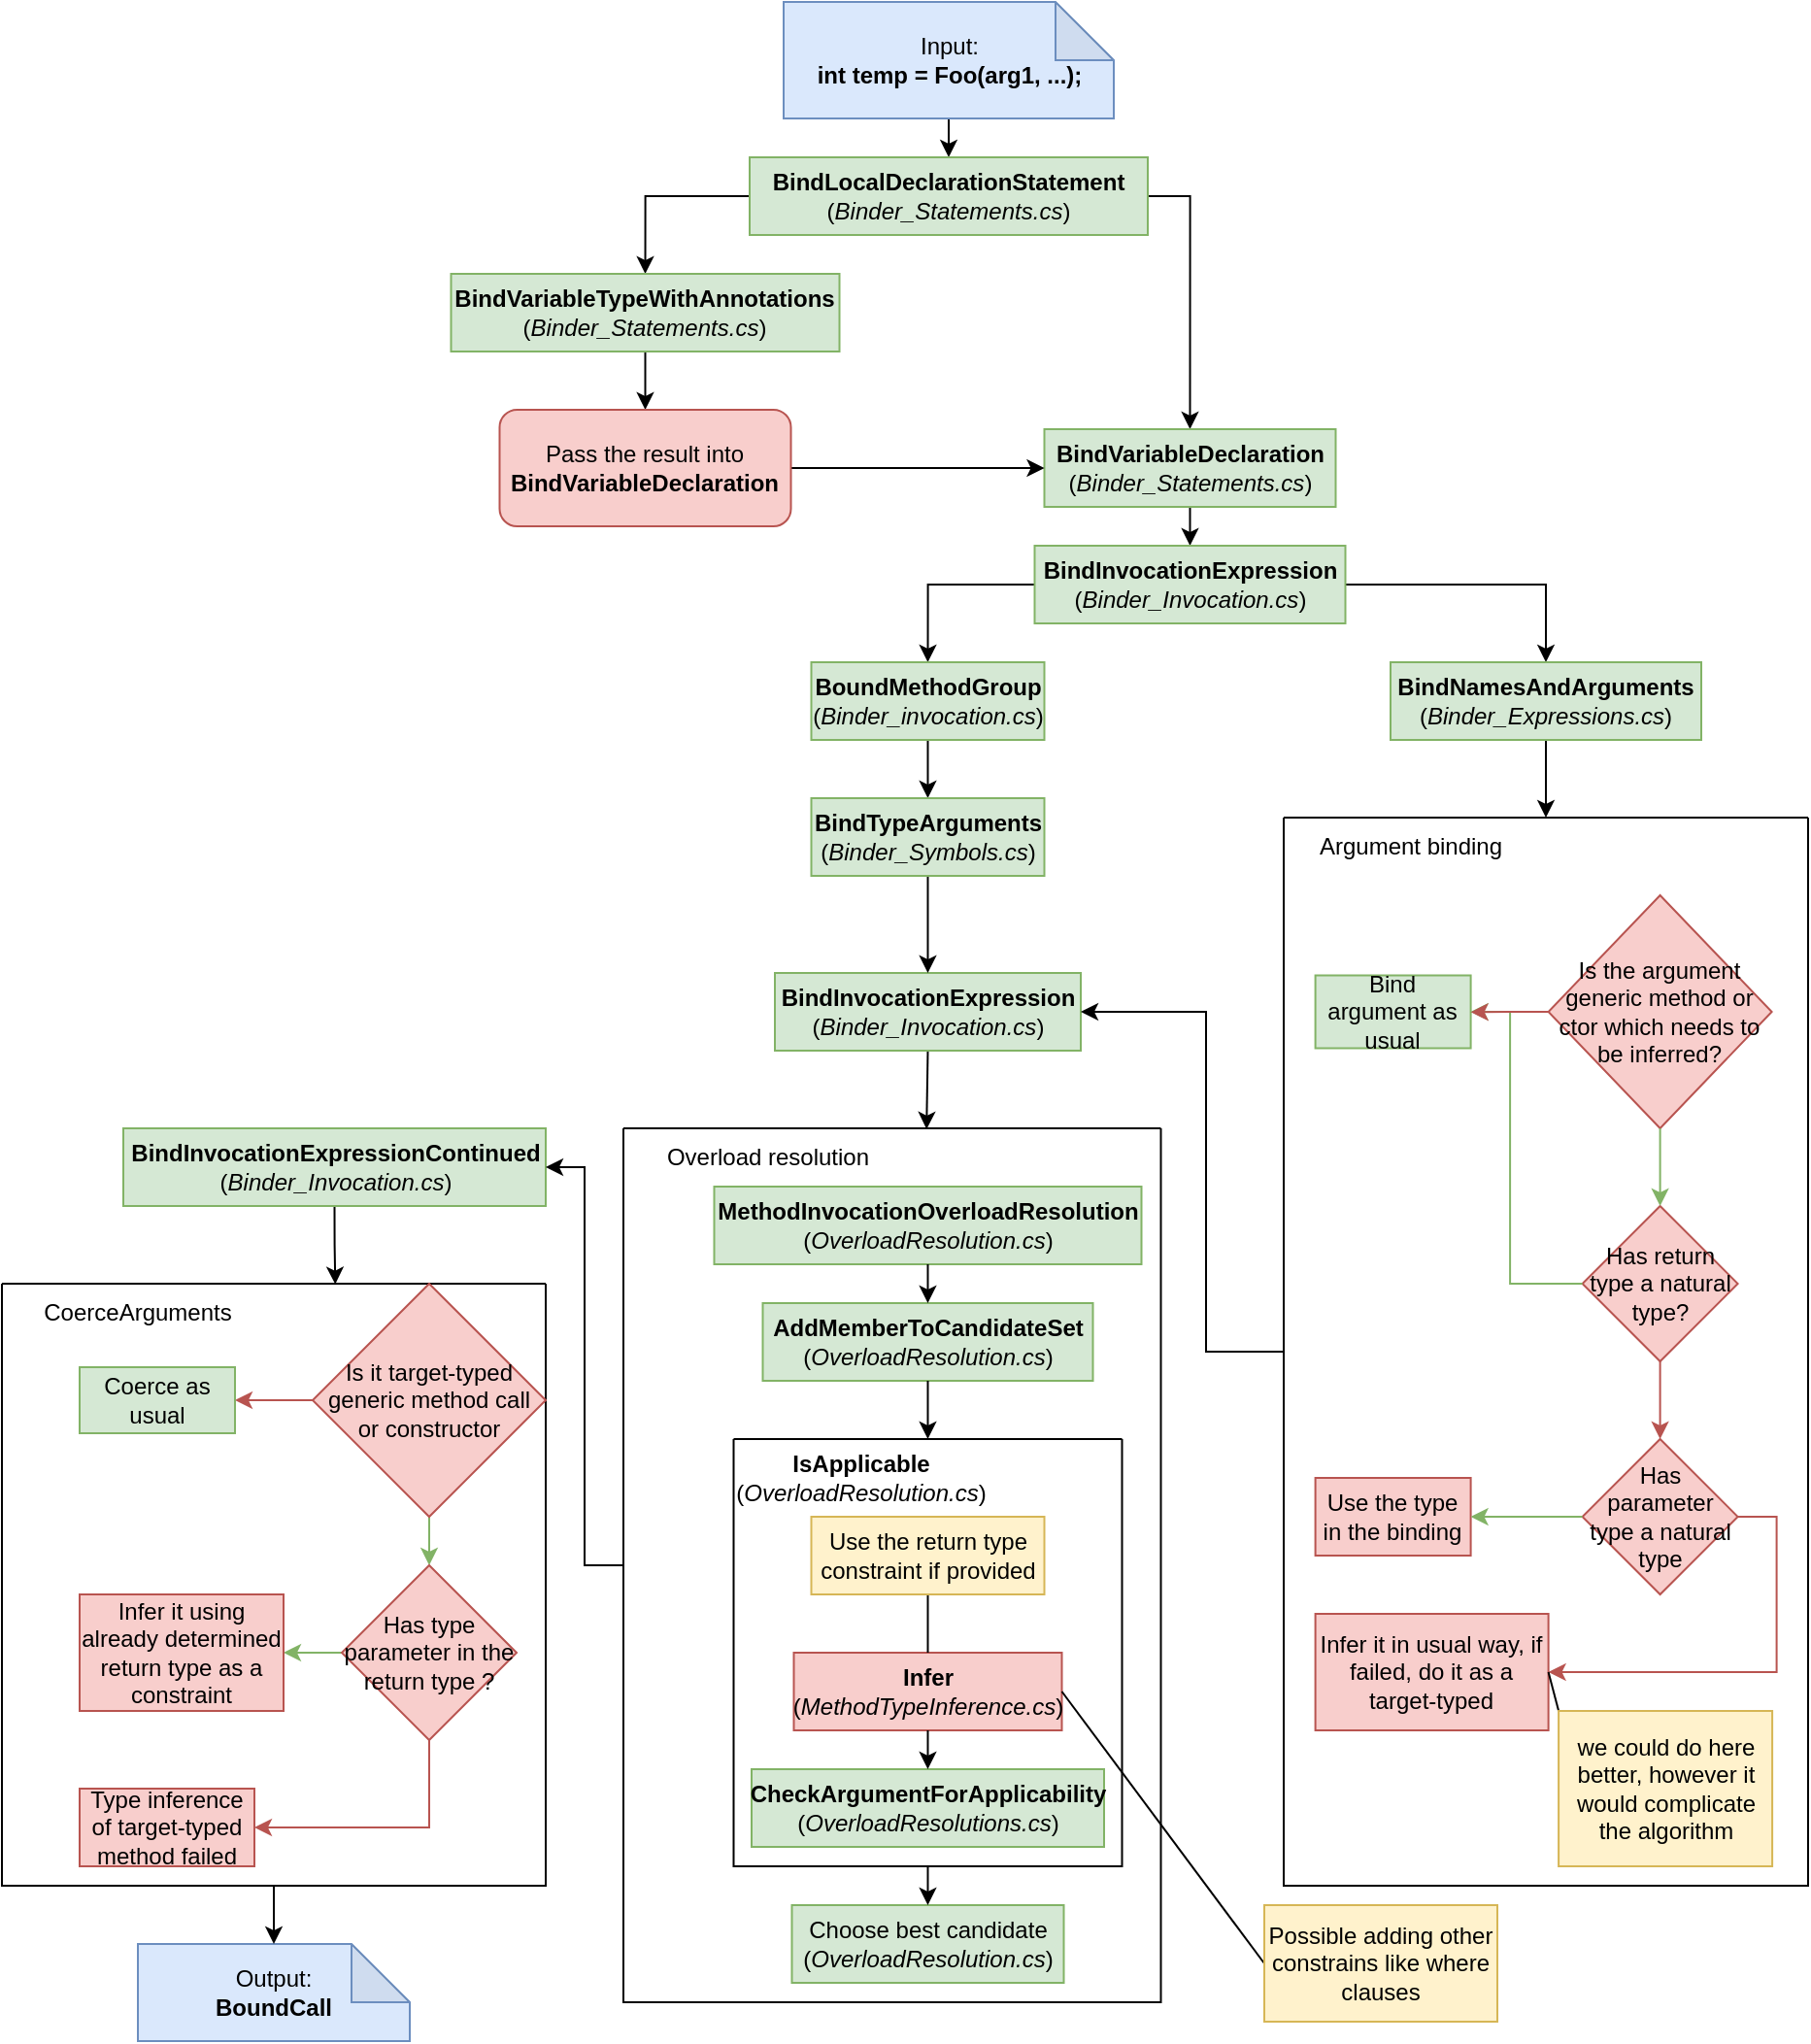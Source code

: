<mxfile version="21.3.8" type="device">
  <diagram name="Page-1" id="du5PRKcVOTlr9LgR9WWD">
    <mxGraphModel dx="2536" dy="943" grid="1" gridSize="10" guides="1" tooltips="1" connect="1" arrows="1" fold="1" page="1" pageScale="1" pageWidth="827" pageHeight="1169" math="0" shadow="0">
      <root>
        <mxCell id="0" />
        <mxCell id="1" parent="0" />
        <mxCell id="HiPX2ZG_8M-1gJtPcTxc-6" style="edgeStyle=orthogonalEdgeStyle;rounded=0;orthogonalLoop=1;jettySize=auto;html=1;exitX=0.5;exitY=1;exitDx=0;exitDy=0;exitPerimeter=0;entryX=0.5;entryY=0;entryDx=0;entryDy=0;" parent="1" source="HiPX2ZG_8M-1gJtPcTxc-1" target="HiPX2ZG_8M-1gJtPcTxc-2" edge="1">
          <mxGeometry relative="1" as="geometry" />
        </mxCell>
        <mxCell id="HiPX2ZG_8M-1gJtPcTxc-1" value="Input:&lt;br&gt;&lt;b&gt;int temp = Foo(arg1, ...);&lt;/b&gt;" style="shape=note;whiteSpace=wrap;html=1;backgroundOutline=1;darkOpacity=0.05;fillColor=#dae8fc;strokeColor=#6c8ebf;" parent="1" vertex="1">
          <mxGeometry x="322.5" y="20" width="170" height="60" as="geometry" />
        </mxCell>
        <mxCell id="HiPX2ZG_8M-1gJtPcTxc-7" style="rounded=0;orthogonalLoop=1;jettySize=auto;html=1;exitX=0;exitY=0.5;exitDx=0;exitDy=0;entryX=0.5;entryY=0;entryDx=0;entryDy=0;edgeStyle=orthogonalEdgeStyle;" parent="1" source="HiPX2ZG_8M-1gJtPcTxc-2" target="HiPX2ZG_8M-1gJtPcTxc-3" edge="1">
          <mxGeometry relative="1" as="geometry" />
        </mxCell>
        <mxCell id="HiPX2ZG_8M-1gJtPcTxc-46" style="rounded=0;orthogonalLoop=1;jettySize=auto;html=1;exitX=1;exitY=0.5;exitDx=0;exitDy=0;edgeStyle=orthogonalEdgeStyle;entryX=0.5;entryY=0;entryDx=0;entryDy=0;" parent="1" source="HiPX2ZG_8M-1gJtPcTxc-2" target="HiPX2ZG_8M-1gJtPcTxc-4" edge="1">
          <mxGeometry relative="1" as="geometry">
            <mxPoint x="540" y="180" as="targetPoint" />
          </mxGeometry>
        </mxCell>
        <mxCell id="HiPX2ZG_8M-1gJtPcTxc-2" value="&lt;b&gt;BindLocalDeclarationStatement&lt;/b&gt; (&lt;i&gt;Binder_Statements.cs&lt;/i&gt;)" style="rounded=0;whiteSpace=wrap;html=1;fillColor=#d5e8d4;strokeColor=#82b366;" parent="1" vertex="1">
          <mxGeometry x="305" y="100" width="205" height="40" as="geometry" />
        </mxCell>
        <mxCell id="HiPX2ZG_8M-1gJtPcTxc-48" style="rounded=0;orthogonalLoop=1;jettySize=auto;html=1;exitX=0.5;exitY=1;exitDx=0;exitDy=0;entryX=0.5;entryY=0;entryDx=0;entryDy=0;" parent="1" source="HiPX2ZG_8M-1gJtPcTxc-3" target="HiPX2ZG_8M-1gJtPcTxc-49" edge="1">
          <mxGeometry relative="1" as="geometry" />
        </mxCell>
        <mxCell id="HiPX2ZG_8M-1gJtPcTxc-3" value="&lt;b&gt;BindVariableTypeWithAnnotations&lt;/b&gt;&lt;br&gt;(&lt;i&gt;Binder_Statements.cs&lt;/i&gt;)" style="rounded=0;whiteSpace=wrap;html=1;fillColor=#d5e8d4;strokeColor=#82b366;" parent="1" vertex="1">
          <mxGeometry x="151.25" y="160" width="200" height="40" as="geometry" />
        </mxCell>
        <mxCell id="HiPX2ZG_8M-1gJtPcTxc-9" style="rounded=0;orthogonalLoop=1;jettySize=auto;html=1;exitX=0.5;exitY=1;exitDx=0;exitDy=0;entryX=0.5;entryY=0;entryDx=0;entryDy=0;" parent="1" source="HiPX2ZG_8M-1gJtPcTxc-4" target="HiPX2ZG_8M-1gJtPcTxc-5" edge="1">
          <mxGeometry relative="1" as="geometry" />
        </mxCell>
        <mxCell id="HiPX2ZG_8M-1gJtPcTxc-4" value="&lt;b&gt;BindVariableDeclaration&lt;/b&gt;&lt;br&gt;(&lt;i&gt;Binder_Statements.cs&lt;/i&gt;)" style="rounded=0;whiteSpace=wrap;html=1;fillColor=#d5e8d4;strokeColor=#82b366;" parent="1" vertex="1">
          <mxGeometry x="456.75" y="240" width="150" height="40" as="geometry" />
        </mxCell>
        <mxCell id="HiPX2ZG_8M-1gJtPcTxc-12" style="rounded=0;orthogonalLoop=1;jettySize=auto;html=1;exitX=0;exitY=0.5;exitDx=0;exitDy=0;entryX=0.5;entryY=0;entryDx=0;entryDy=0;edgeStyle=orthogonalEdgeStyle;" parent="1" source="HiPX2ZG_8M-1gJtPcTxc-5" target="HiPX2ZG_8M-1gJtPcTxc-10" edge="1">
          <mxGeometry relative="1" as="geometry" />
        </mxCell>
        <mxCell id="HiPX2ZG_8M-1gJtPcTxc-13" style="rounded=0;orthogonalLoop=1;jettySize=auto;html=1;exitX=1;exitY=0.5;exitDx=0;exitDy=0;entryX=0.5;entryY=0;entryDx=0;entryDy=0;edgeStyle=orthogonalEdgeStyle;" parent="1" source="HiPX2ZG_8M-1gJtPcTxc-5" target="HiPX2ZG_8M-1gJtPcTxc-11" edge="1">
          <mxGeometry relative="1" as="geometry" />
        </mxCell>
        <mxCell id="HiPX2ZG_8M-1gJtPcTxc-5" value="&lt;b&gt;BindInvocationExpression&lt;/b&gt;&lt;br&gt;(&lt;i&gt;Binder_Invocation.cs&lt;/i&gt;)" style="rounded=0;whiteSpace=wrap;html=1;fillColor=#d5e8d4;strokeColor=#82b366;" parent="1" vertex="1">
          <mxGeometry x="451.75" y="300" width="160" height="40" as="geometry" />
        </mxCell>
        <mxCell id="HiPX2ZG_8M-1gJtPcTxc-17" style="rounded=0;orthogonalLoop=1;jettySize=auto;html=1;exitX=0.5;exitY=1;exitDx=0;exitDy=0;entryX=0.5;entryY=0;entryDx=0;entryDy=0;" parent="1" source="HiPX2ZG_8M-1gJtPcTxc-10" target="HiPX2ZG_8M-1gJtPcTxc-16" edge="1">
          <mxGeometry relative="1" as="geometry" />
        </mxCell>
        <mxCell id="HiPX2ZG_8M-1gJtPcTxc-10" value="&lt;b&gt;BoundMethodGroup&lt;/b&gt;&lt;br&gt;(&lt;i&gt;Binder_invocation.cs&lt;/i&gt;)" style="rounded=0;whiteSpace=wrap;html=1;fillColor=#d5e8d4;strokeColor=#82b366;" parent="1" vertex="1">
          <mxGeometry x="336.75" y="360" width="120" height="40" as="geometry" />
        </mxCell>
        <mxCell id="nCy0h02ZTnK_7BUIQrrX-138" style="edgeStyle=orthogonalEdgeStyle;rounded=0;orthogonalLoop=1;jettySize=auto;html=1;exitX=0.5;exitY=1;exitDx=0;exitDy=0;entryX=0.5;entryY=0;entryDx=0;entryDy=0;" parent="1" source="HiPX2ZG_8M-1gJtPcTxc-11" target="nCy0h02ZTnK_7BUIQrrX-99" edge="1">
          <mxGeometry relative="1" as="geometry" />
        </mxCell>
        <mxCell id="HiPX2ZG_8M-1gJtPcTxc-11" value="&lt;b&gt;BindNamesAndArguments&lt;/b&gt;&lt;br&gt;(&lt;i&gt;Binder_Expressions.cs&lt;/i&gt;)" style="rounded=0;whiteSpace=wrap;html=1;fillColor=#d5e8d4;strokeColor=#82b366;" parent="1" vertex="1">
          <mxGeometry x="635" y="360" width="160" height="40" as="geometry" />
        </mxCell>
        <mxCell id="HiPX2ZG_8M-1gJtPcTxc-21" style="rounded=0;orthogonalLoop=1;jettySize=auto;html=1;exitX=0.5;exitY=1;exitDx=0;exitDy=0;entryX=0.564;entryY=0.001;entryDx=0;entryDy=0;entryPerimeter=0;" parent="1" source="HiPX2ZG_8M-1gJtPcTxc-14" target="HiPX2ZG_8M-1gJtPcTxc-42" edge="1">
          <mxGeometry relative="1" as="geometry" />
        </mxCell>
        <mxCell id="HiPX2ZG_8M-1gJtPcTxc-14" value="&lt;b&gt;BindInvocationExpression&lt;br&gt;&lt;/b&gt;(&lt;i&gt;Binder_Invocation.cs&lt;/i&gt;)" style="rounded=0;whiteSpace=wrap;html=1;fillColor=#d5e8d4;strokeColor=#82b366;" parent="1" vertex="1">
          <mxGeometry x="318" y="520" width="157.5" height="40" as="geometry" />
        </mxCell>
        <mxCell id="HiPX2ZG_8M-1gJtPcTxc-18" style="rounded=0;orthogonalLoop=1;jettySize=auto;html=1;exitX=0.5;exitY=1;exitDx=0;exitDy=0;entryX=0.5;entryY=0;entryDx=0;entryDy=0;" parent="1" source="HiPX2ZG_8M-1gJtPcTxc-16" target="HiPX2ZG_8M-1gJtPcTxc-14" edge="1">
          <mxGeometry relative="1" as="geometry" />
        </mxCell>
        <mxCell id="HiPX2ZG_8M-1gJtPcTxc-16" value="&lt;b&gt;BindTypeArguments&lt;/b&gt;&lt;br&gt;(&lt;i&gt;Binder_Symbols.cs&lt;/i&gt;)" style="rounded=0;whiteSpace=wrap;html=1;fillColor=#d5e8d4;strokeColor=#82b366;" parent="1" vertex="1">
          <mxGeometry x="336.75" y="430" width="120" height="40" as="geometry" />
        </mxCell>
        <mxCell id="nCy0h02ZTnK_7BUIQrrX-150" style="edgeStyle=orthogonalEdgeStyle;rounded=0;orthogonalLoop=1;jettySize=auto;html=1;exitX=0.5;exitY=1;exitDx=0;exitDy=0;entryX=0.613;entryY=0.001;entryDx=0;entryDy=0;entryPerimeter=0;" parent="1" source="HiPX2ZG_8M-1gJtPcTxc-35" target="nCy0h02ZTnK_7BUIQrrX-107" edge="1">
          <mxGeometry relative="1" as="geometry" />
        </mxCell>
        <mxCell id="HiPX2ZG_8M-1gJtPcTxc-35" value="&lt;b&gt;BindInvocationExpressionContinued&lt;br&gt;&lt;/b&gt;(&lt;i&gt;Binder_Invocation.cs&lt;/i&gt;)" style="rounded=0;whiteSpace=wrap;html=1;fillColor=#d5e8d4;strokeColor=#82b366;" parent="1" vertex="1">
          <mxGeometry x="-17.5" y="600" width="217.5" height="40" as="geometry" />
        </mxCell>
        <mxCell id="HiPX2ZG_8M-1gJtPcTxc-40" value="Output:&lt;br&gt;&lt;b&gt;BoundCall&lt;/b&gt;" style="shape=note;whiteSpace=wrap;html=1;backgroundOutline=1;darkOpacity=0.05;fillColor=#dae8fc;strokeColor=#6c8ebf;" parent="1" vertex="1">
          <mxGeometry x="-10" y="1020" width="140" height="50" as="geometry" />
        </mxCell>
        <mxCell id="HiPX2ZG_8M-1gJtPcTxc-50" style="rounded=0;orthogonalLoop=1;jettySize=auto;html=1;exitX=1;exitY=0.5;exitDx=0;exitDy=0;entryX=0;entryY=0.5;entryDx=0;entryDy=0;" parent="1" source="HiPX2ZG_8M-1gJtPcTxc-49" target="HiPX2ZG_8M-1gJtPcTxc-4" edge="1">
          <mxGeometry relative="1" as="geometry">
            <mxPoint x="365.25" y="240" as="sourcePoint" />
          </mxGeometry>
        </mxCell>
        <mxCell id="HiPX2ZG_8M-1gJtPcTxc-49" value="Pass the result into &lt;b&gt;BindVariableDeclaration&lt;/b&gt;" style="rounded=1;whiteSpace=wrap;html=1;fillColor=#f8cecc;strokeColor=#b85450;" parent="1" vertex="1">
          <mxGeometry x="176.25" y="230" width="150" height="60" as="geometry" />
        </mxCell>
        <mxCell id="jshdmk6iU9__TdH3C5um-5" style="edgeStyle=orthogonalEdgeStyle;rounded=0;orthogonalLoop=1;jettySize=auto;html=1;exitX=0;exitY=0.5;exitDx=0;exitDy=0;entryX=1;entryY=0.5;entryDx=0;entryDy=0;" parent="1" source="nCy0h02ZTnK_7BUIQrrX-99" target="HiPX2ZG_8M-1gJtPcTxc-14" edge="1">
          <mxGeometry relative="1" as="geometry">
            <Array as="points">
              <mxPoint x="540" y="715" />
              <mxPoint x="540" y="540" />
            </Array>
          </mxGeometry>
        </mxCell>
        <mxCell id="nCy0h02ZTnK_7BUIQrrX-99" value="" style="swimlane;startSize=0;" parent="1" vertex="1">
          <mxGeometry x="580" y="440" width="270" height="550" as="geometry" />
        </mxCell>
        <mxCell id="nCy0h02ZTnK_7BUIQrrX-100" value="Argument binding" style="text;html=1;align=center;verticalAlign=middle;resizable=0;points=[];autosize=1;strokeColor=none;fillColor=none;" parent="nCy0h02ZTnK_7BUIQrrX-99" vertex="1">
          <mxGeometry x="5" width="120" height="30" as="geometry" />
        </mxCell>
        <mxCell id="nCy0h02ZTnK_7BUIQrrX-6" value="Bind argument as usual" style="rounded=0;whiteSpace=wrap;html=1;fillColor=#d5e8d4;strokeColor=#82b366;" parent="nCy0h02ZTnK_7BUIQrrX-99" vertex="1">
          <mxGeometry x="16.3" y="81.25" width="80" height="37.5" as="geometry" />
        </mxCell>
        <mxCell id="nCy0h02ZTnK_7BUIQrrX-77" value="Use the type in the binding" style="rounded=0;whiteSpace=wrap;html=1;fillColor=#f8cecc;strokeColor=#b85450;" parent="nCy0h02ZTnK_7BUIQrrX-99" vertex="1">
          <mxGeometry x="16.3" y="340" width="80" height="40" as="geometry" />
        </mxCell>
        <mxCell id="nCy0h02ZTnK_7BUIQrrX-34" value="Has return type a natural type?" style="rhombus;whiteSpace=wrap;html=1;fillColor=#f8cecc;strokeColor=#b85450;" parent="nCy0h02ZTnK_7BUIQrrX-99" vertex="1">
          <mxGeometry x="153.8" y="200" width="80" height="80" as="geometry" />
        </mxCell>
        <mxCell id="nCy0h02ZTnK_7BUIQrrX-75" value="Has parameter type a natural type" style="rhombus;whiteSpace=wrap;html=1;fillColor=#f8cecc;strokeColor=#b85450;" parent="nCy0h02ZTnK_7BUIQrrX-99" vertex="1">
          <mxGeometry x="153.8" y="320" width="80" height="80" as="geometry" />
        </mxCell>
        <mxCell id="nCy0h02ZTnK_7BUIQrrX-69" style="edgeStyle=orthogonalEdgeStyle;rounded=0;orthogonalLoop=1;jettySize=auto;html=1;exitX=0;exitY=0.5;exitDx=0;exitDy=0;entryX=1;entryY=0.5;entryDx=0;entryDy=0;fillColor=#d5e8d4;strokeColor=#82b366;" parent="nCy0h02ZTnK_7BUIQrrX-99" source="nCy0h02ZTnK_7BUIQrrX-34" target="nCy0h02ZTnK_7BUIQrrX-6" edge="1">
          <mxGeometry relative="1" as="geometry">
            <mxPoint x="206.55" y="262" as="targetPoint" />
            <Array as="points">
              <mxPoint x="116.55" y="240" />
              <mxPoint x="116.55" y="100" />
            </Array>
          </mxGeometry>
        </mxCell>
        <mxCell id="nCy0h02ZTnK_7BUIQrrX-76" style="edgeStyle=orthogonalEdgeStyle;rounded=0;orthogonalLoop=1;jettySize=auto;html=1;exitX=0.5;exitY=1;exitDx=0;exitDy=0;entryX=0.5;entryY=0;entryDx=0;entryDy=0;fillColor=#f8cecc;strokeColor=#b85450;" parent="nCy0h02ZTnK_7BUIQrrX-99" source="nCy0h02ZTnK_7BUIQrrX-34" target="nCy0h02ZTnK_7BUIQrrX-75" edge="1">
          <mxGeometry relative="1" as="geometry" />
        </mxCell>
        <mxCell id="nCy0h02ZTnK_7BUIQrrX-78" style="edgeStyle=orthogonalEdgeStyle;rounded=0;orthogonalLoop=1;jettySize=auto;html=1;exitX=0;exitY=0.5;exitDx=0;exitDy=0;entryX=1;entryY=0.5;entryDx=0;entryDy=0;fillColor=#d5e8d4;strokeColor=#82b366;" parent="nCy0h02ZTnK_7BUIQrrX-99" source="nCy0h02ZTnK_7BUIQrrX-75" target="nCy0h02ZTnK_7BUIQrrX-77" edge="1">
          <mxGeometry relative="1" as="geometry" />
        </mxCell>
        <mxCell id="nCy0h02ZTnK_7BUIQrrX-80" style="edgeStyle=orthogonalEdgeStyle;rounded=0;orthogonalLoop=1;jettySize=auto;html=1;exitX=1;exitY=0.5;exitDx=0;exitDy=0;entryX=1;entryY=0.5;entryDx=0;entryDy=0;fillColor=#f8cecc;strokeColor=#b85450;" parent="nCy0h02ZTnK_7BUIQrrX-99" source="nCy0h02ZTnK_7BUIQrrX-75" target="nCy0h02ZTnK_7BUIQrrX-128" edge="1">
          <mxGeometry relative="1" as="geometry">
            <mxPoint x="296.55" y="400" as="targetPoint" />
          </mxGeometry>
        </mxCell>
        <mxCell id="nCy0h02ZTnK_7BUIQrrX-140" style="edgeStyle=orthogonalEdgeStyle;rounded=0;orthogonalLoop=1;jettySize=auto;html=1;exitX=0;exitY=0.5;exitDx=0;exitDy=0;fillColor=#f8cecc;strokeColor=#b85450;" parent="nCy0h02ZTnK_7BUIQrrX-99" source="nCy0h02ZTnK_7BUIQrrX-2" edge="1">
          <mxGeometry relative="1" as="geometry">
            <mxPoint x="96.31" y="100.153" as="targetPoint" />
          </mxGeometry>
        </mxCell>
        <mxCell id="nCy0h02ZTnK_7BUIQrrX-2" value="Is the argument generic method or ctor which needs to be inferred?" style="rhombus;whiteSpace=wrap;html=1;fillColor=#f8cecc;strokeColor=#b85450;" parent="nCy0h02ZTnK_7BUIQrrX-99" vertex="1">
          <mxGeometry x="136.3" y="40" width="115" height="120" as="geometry" />
        </mxCell>
        <mxCell id="nCy0h02ZTnK_7BUIQrrX-96" style="edgeStyle=orthogonalEdgeStyle;rounded=0;orthogonalLoop=1;jettySize=auto;html=1;exitX=0.5;exitY=1;exitDx=0;exitDy=0;entryX=0.5;entryY=0;entryDx=0;entryDy=0;fillColor=#d5e8d4;strokeColor=#82b366;" parent="nCy0h02ZTnK_7BUIQrrX-99" source="nCy0h02ZTnK_7BUIQrrX-2" target="nCy0h02ZTnK_7BUIQrrX-34" edge="1">
          <mxGeometry relative="1" as="geometry">
            <mxPoint x="237.05" y="142.5" as="sourcePoint" />
          </mxGeometry>
        </mxCell>
        <mxCell id="nCy0h02ZTnK_7BUIQrrX-128" value="Infer it in usual way, if failed, do it as a target-typed" style="rounded=0;whiteSpace=wrap;html=1;fillColor=#f8cecc;strokeColor=#b85450;" parent="nCy0h02ZTnK_7BUIQrrX-99" vertex="1">
          <mxGeometry x="16.3" y="410" width="120" height="60" as="geometry" />
        </mxCell>
        <mxCell id="nCy0h02ZTnK_7BUIQrrX-147" style="rounded=0;orthogonalLoop=1;jettySize=auto;html=1;exitX=0;exitY=0;exitDx=0;exitDy=0;entryX=1;entryY=0.5;entryDx=0;entryDy=0;endArrow=none;endFill=0;" parent="nCy0h02ZTnK_7BUIQrrX-99" source="nCy0h02ZTnK_7BUIQrrX-131" target="nCy0h02ZTnK_7BUIQrrX-128" edge="1">
          <mxGeometry relative="1" as="geometry" />
        </mxCell>
        <mxCell id="nCy0h02ZTnK_7BUIQrrX-131" value="we could do here better, however it would complicate the algorithm" style="rounded=0;whiteSpace=wrap;html=1;fillColor=#fff2cc;strokeColor=#d6b656;" parent="nCy0h02ZTnK_7BUIQrrX-99" vertex="1">
          <mxGeometry x="141.55" y="460" width="110" height="80" as="geometry" />
        </mxCell>
        <mxCell id="jshdmk6iU9__TdH3C5um-3" style="edgeStyle=orthogonalEdgeStyle;rounded=0;orthogonalLoop=1;jettySize=auto;html=1;exitX=0.5;exitY=1;exitDx=0;exitDy=0;" parent="1" source="nCy0h02ZTnK_7BUIQrrX-107" target="HiPX2ZG_8M-1gJtPcTxc-40" edge="1">
          <mxGeometry relative="1" as="geometry" />
        </mxCell>
        <mxCell id="nCy0h02ZTnK_7BUIQrrX-107" value="" style="swimlane;startSize=0;" parent="1" vertex="1">
          <mxGeometry x="-80" y="680" width="280" height="310" as="geometry" />
        </mxCell>
        <mxCell id="nCy0h02ZTnK_7BUIQrrX-108" value="CoerceArguments" style="text;html=1;strokeColor=none;fillColor=none;align=center;verticalAlign=middle;whiteSpace=wrap;rounded=0;" parent="nCy0h02ZTnK_7BUIQrrX-107" vertex="1">
          <mxGeometry x="40" width="60" height="30" as="geometry" />
        </mxCell>
        <mxCell id="nCy0h02ZTnK_7BUIQrrX-114" style="edgeStyle=orthogonalEdgeStyle;rounded=0;orthogonalLoop=1;jettySize=auto;html=1;exitX=0.5;exitY=1;exitDx=0;exitDy=0;entryX=0.5;entryY=0;entryDx=0;entryDy=0;fillColor=#d5e8d4;strokeColor=#82b366;" parent="nCy0h02ZTnK_7BUIQrrX-107" source="nCy0h02ZTnK_7BUIQrrX-109" target="nCy0h02ZTnK_7BUIQrrX-110" edge="1">
          <mxGeometry relative="1" as="geometry" />
        </mxCell>
        <mxCell id="nCy0h02ZTnK_7BUIQrrX-117" style="edgeStyle=orthogonalEdgeStyle;rounded=0;orthogonalLoop=1;jettySize=auto;html=1;exitX=0;exitY=0.5;exitDx=0;exitDy=0;entryX=1;entryY=0.5;entryDx=0;entryDy=0;fillColor=#f8cecc;strokeColor=#b85450;" parent="nCy0h02ZTnK_7BUIQrrX-107" source="nCy0h02ZTnK_7BUIQrrX-109" target="nCy0h02ZTnK_7BUIQrrX-113" edge="1">
          <mxGeometry relative="1" as="geometry" />
        </mxCell>
        <mxCell id="nCy0h02ZTnK_7BUIQrrX-109" value="Is it target-typed generic method call or constructor" style="rhombus;whiteSpace=wrap;html=1;fillColor=#f8cecc;strokeColor=#b85450;" parent="nCy0h02ZTnK_7BUIQrrX-107" vertex="1">
          <mxGeometry x="160" width="120" height="120" as="geometry" />
        </mxCell>
        <mxCell id="nCy0h02ZTnK_7BUIQrrX-115" style="edgeStyle=orthogonalEdgeStyle;rounded=0;orthogonalLoop=1;jettySize=auto;html=1;exitX=0.5;exitY=1;exitDx=0;exitDy=0;entryX=1;entryY=0.5;entryDx=0;entryDy=0;fillColor=#f8cecc;strokeColor=#b85450;" parent="nCy0h02ZTnK_7BUIQrrX-107" source="nCy0h02ZTnK_7BUIQrrX-110" target="nCy0h02ZTnK_7BUIQrrX-112" edge="1">
          <mxGeometry relative="1" as="geometry" />
        </mxCell>
        <mxCell id="nCy0h02ZTnK_7BUIQrrX-116" style="edgeStyle=orthogonalEdgeStyle;rounded=0;orthogonalLoop=1;jettySize=auto;html=1;exitX=0;exitY=0.5;exitDx=0;exitDy=0;entryX=1;entryY=0.5;entryDx=0;entryDy=0;fillColor=#d5e8d4;strokeColor=#82b366;" parent="nCy0h02ZTnK_7BUIQrrX-107" source="nCy0h02ZTnK_7BUIQrrX-110" target="nCy0h02ZTnK_7BUIQrrX-111" edge="1">
          <mxGeometry relative="1" as="geometry" />
        </mxCell>
        <mxCell id="nCy0h02ZTnK_7BUIQrrX-110" value="Has type parameter in the return type ?" style="rhombus;whiteSpace=wrap;html=1;fillColor=#f8cecc;strokeColor=#b85450;" parent="nCy0h02ZTnK_7BUIQrrX-107" vertex="1">
          <mxGeometry x="175" y="145" width="90" height="90" as="geometry" />
        </mxCell>
        <mxCell id="nCy0h02ZTnK_7BUIQrrX-113" value="Coerce as usual" style="rounded=0;whiteSpace=wrap;html=1;fillColor=#d5e8d4;strokeColor=#82b366;" parent="nCy0h02ZTnK_7BUIQrrX-107" vertex="1">
          <mxGeometry x="40" y="43" width="80" height="34" as="geometry" />
        </mxCell>
        <mxCell id="nCy0h02ZTnK_7BUIQrrX-111" value="Infer it using already determined return type as a constraint" style="rounded=0;whiteSpace=wrap;html=1;fillColor=#f8cecc;strokeColor=#b85450;" parent="nCy0h02ZTnK_7BUIQrrX-107" vertex="1">
          <mxGeometry x="40" y="160" width="105" height="60" as="geometry" />
        </mxCell>
        <mxCell id="nCy0h02ZTnK_7BUIQrrX-112" value="Type inference of target-typed method failed" style="rounded=0;whiteSpace=wrap;html=1;fillColor=#f8cecc;strokeColor=#b85450;" parent="nCy0h02ZTnK_7BUIQrrX-107" vertex="1">
          <mxGeometry x="40" y="260" width="90" height="40" as="geometry" />
        </mxCell>
        <mxCell id="jshdmk6iU9__TdH3C5um-4" style="edgeStyle=orthogonalEdgeStyle;rounded=0;orthogonalLoop=1;jettySize=auto;html=1;exitX=0;exitY=0.5;exitDx=0;exitDy=0;entryX=1;entryY=0.5;entryDx=0;entryDy=0;" parent="1" source="HiPX2ZG_8M-1gJtPcTxc-42" target="HiPX2ZG_8M-1gJtPcTxc-35" edge="1">
          <mxGeometry relative="1" as="geometry" />
        </mxCell>
        <mxCell id="HiPX2ZG_8M-1gJtPcTxc-42" value="" style="swimlane;startSize=0;" parent="1" vertex="1">
          <mxGeometry x="240" y="600" width="276.75" height="450" as="geometry" />
        </mxCell>
        <mxCell id="HiPX2ZG_8M-1gJtPcTxc-43" value="Overload resolution" style="text;html=1;align=center;verticalAlign=middle;resizable=0;points=[];autosize=1;strokeColor=none;fillColor=none;" parent="HiPX2ZG_8M-1gJtPcTxc-42" vertex="1">
          <mxGeometry x="9" width="130" height="30" as="geometry" />
        </mxCell>
        <mxCell id="HiPX2ZG_8M-1gJtPcTxc-20" value="&lt;b&gt;MethodInvocationOverloadResolution&lt;/b&gt;&lt;br&gt;(&lt;i&gt;OverloadResolution.cs&lt;/i&gt;)" style="rounded=0;whiteSpace=wrap;html=1;fillColor=#d5e8d4;strokeColor=#82b366;" parent="HiPX2ZG_8M-1gJtPcTxc-42" vertex="1">
          <mxGeometry x="46.75" y="30" width="220" height="40" as="geometry" />
        </mxCell>
        <mxCell id="HiPX2ZG_8M-1gJtPcTxc-22" value="&lt;b&gt;AddMemberToCandidateSet&lt;/b&gt;&lt;br&gt;(&lt;i&gt;OverloadResolution.cs&lt;/i&gt;)" style="rounded=0;whiteSpace=wrap;html=1;fillColor=#d5e8d4;strokeColor=#82b366;" parent="HiPX2ZG_8M-1gJtPcTxc-42" vertex="1">
          <mxGeometry x="71.75" y="90" width="170" height="40" as="geometry" />
        </mxCell>
        <mxCell id="HiPX2ZG_8M-1gJtPcTxc-24" style="rounded=0;orthogonalLoop=1;jettySize=auto;html=1;exitX=0.5;exitY=1;exitDx=0;exitDy=0;entryX=0.5;entryY=0;entryDx=0;entryDy=0;" parent="HiPX2ZG_8M-1gJtPcTxc-42" source="HiPX2ZG_8M-1gJtPcTxc-20" target="HiPX2ZG_8M-1gJtPcTxc-22" edge="1">
          <mxGeometry relative="1" as="geometry" />
        </mxCell>
        <mxCell id="HiPX2ZG_8M-1gJtPcTxc-25" style="rounded=0;orthogonalLoop=1;jettySize=auto;html=1;exitX=0.5;exitY=1;exitDx=0;exitDy=0;entryX=0.5;entryY=0;entryDx=0;entryDy=0;" parent="HiPX2ZG_8M-1gJtPcTxc-42" source="HiPX2ZG_8M-1gJtPcTxc-22" target="nCy0h02ZTnK_7BUIQrrX-135" edge="1">
          <mxGeometry relative="1" as="geometry">
            <mxPoint x="181.25" y="150.0" as="targetPoint" />
          </mxGeometry>
        </mxCell>
        <mxCell id="HiPX2ZG_8M-1gJtPcTxc-31" value="Choose best candidate&lt;br&gt;(&lt;i&gt;OverloadResolution.cs&lt;/i&gt;)" style="rounded=0;whiteSpace=wrap;html=1;fillColor=#d5e8d4;strokeColor=#82b366;" parent="HiPX2ZG_8M-1gJtPcTxc-42" vertex="1">
          <mxGeometry x="86.75" y="400" width="140" height="40" as="geometry" />
        </mxCell>
        <mxCell id="HiPX2ZG_8M-1gJtPcTxc-33" style="rounded=0;orthogonalLoop=1;jettySize=auto;html=1;exitX=0.5;exitY=1;exitDx=0;exitDy=0;entryX=0.5;entryY=0;entryDx=0;entryDy=0;" parent="HiPX2ZG_8M-1gJtPcTxc-42" source="nCy0h02ZTnK_7BUIQrrX-135" target="HiPX2ZG_8M-1gJtPcTxc-31" edge="1">
          <mxGeometry relative="1" as="geometry">
            <mxPoint x="181.25" y="430.0" as="sourcePoint" />
            <mxPoint x="156.75" y="580" as="targetPoint" />
          </mxGeometry>
        </mxCell>
        <mxCell id="nCy0h02ZTnK_7BUIQrrX-135" value="" style="swimlane;startSize=0;" parent="HiPX2ZG_8M-1gJtPcTxc-42" vertex="1">
          <mxGeometry x="56.75" y="160" width="200" height="220" as="geometry" />
        </mxCell>
        <mxCell id="nCy0h02ZTnK_7BUIQrrX-136" value="&lt;b&gt;IsApplicable&lt;/b&gt;&lt;br&gt;(&lt;i&gt;OverloadResolution.cs&lt;/i&gt;)" style="text;html=1;align=center;verticalAlign=middle;resizable=0;points=[];autosize=1;strokeColor=none;fillColor=none;" parent="nCy0h02ZTnK_7BUIQrrX-135" vertex="1">
          <mxGeometry x="-10" width="150" height="40" as="geometry" />
        </mxCell>
        <mxCell id="HiPX2ZG_8M-1gJtPcTxc-26" value="&lt;b&gt;Infer&lt;/b&gt;&lt;br&gt;(&lt;i&gt;MethodTypeInference.cs&lt;/i&gt;)" style="rounded=0;whiteSpace=wrap;html=1;fillColor=#f8cecc;strokeColor=#b85450;" parent="nCy0h02ZTnK_7BUIQrrX-135" vertex="1">
          <mxGeometry x="31" y="110" width="138" height="40" as="geometry" />
        </mxCell>
        <mxCell id="HiPX2ZG_8M-1gJtPcTxc-27" value="&lt;b&gt;CheckArgumentForApplicability&lt;/b&gt;&lt;br&gt;(&lt;i&gt;OverloadResolutions.cs&lt;/i&gt;)" style="rounded=0;whiteSpace=wrap;html=1;fillColor=#d5e8d4;strokeColor=#82b366;" parent="nCy0h02ZTnK_7BUIQrrX-135" vertex="1">
          <mxGeometry x="9.25" y="170" width="181.5" height="40" as="geometry" />
        </mxCell>
        <mxCell id="HiPX2ZG_8M-1gJtPcTxc-30" style="rounded=0;orthogonalLoop=1;jettySize=auto;html=1;exitX=0.5;exitY=1;exitDx=0;exitDy=0;entryX=0.5;entryY=0;entryDx=0;entryDy=0;" parent="nCy0h02ZTnK_7BUIQrrX-135" source="HiPX2ZG_8M-1gJtPcTxc-26" target="HiPX2ZG_8M-1gJtPcTxc-27" edge="1">
          <mxGeometry relative="1" as="geometry" />
        </mxCell>
        <mxCell id="jshdmk6iU9__TdH3C5um-2" style="edgeStyle=orthogonalEdgeStyle;rounded=0;orthogonalLoop=1;jettySize=auto;html=1;exitX=0.5;exitY=1;exitDx=0;exitDy=0;entryX=0.5;entryY=0;entryDx=0;entryDy=0;endArrow=none;endFill=0;" parent="nCy0h02ZTnK_7BUIQrrX-135" source="jshdmk6iU9__TdH3C5um-1" target="HiPX2ZG_8M-1gJtPcTxc-26" edge="1">
          <mxGeometry relative="1" as="geometry" />
        </mxCell>
        <mxCell id="jshdmk6iU9__TdH3C5um-1" value="Use the return type constraint if provided" style="rounded=0;whiteSpace=wrap;html=1;fillColor=#fff2cc;strokeColor=#d6b656;" parent="nCy0h02ZTnK_7BUIQrrX-135" vertex="1">
          <mxGeometry x="40" y="40" width="120" height="40" as="geometry" />
        </mxCell>
        <mxCell id="M00nFlYX312DHVcr4Kik-2" style="rounded=0;orthogonalLoop=1;jettySize=auto;html=1;exitX=0;exitY=0.5;exitDx=0;exitDy=0;entryX=1;entryY=0.5;entryDx=0;entryDy=0;endArrow=none;endFill=0;" edge="1" parent="1" source="M00nFlYX312DHVcr4Kik-1" target="HiPX2ZG_8M-1gJtPcTxc-26">
          <mxGeometry relative="1" as="geometry" />
        </mxCell>
        <mxCell id="M00nFlYX312DHVcr4Kik-1" value="Possible adding other constrains like where clauses" style="rounded=0;whiteSpace=wrap;html=1;fillColor=#fff2cc;strokeColor=#d6b656;" vertex="1" parent="1">
          <mxGeometry x="570" y="1000" width="120" height="60" as="geometry" />
        </mxCell>
      </root>
    </mxGraphModel>
  </diagram>
</mxfile>
